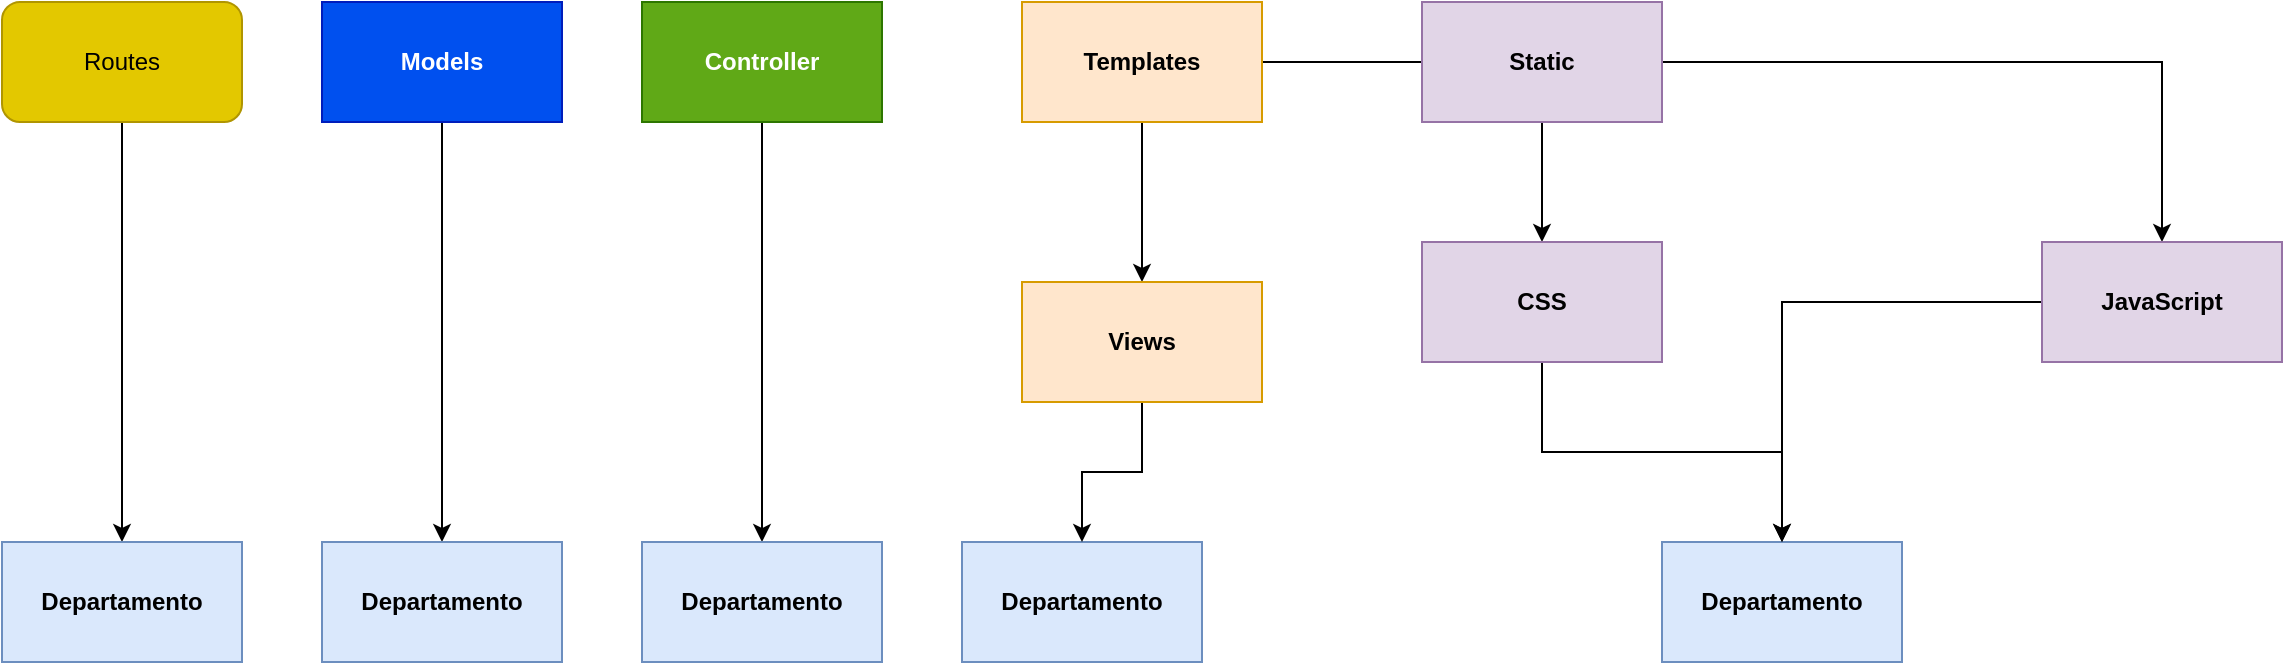 <mxfile version="22.1.7" type="device" pages="2">
  <diagram id="RgjUlyyOS3lhKfSxZqX-" name="Portal do CIC">
    <mxGraphModel dx="1938" dy="624" grid="1" gridSize="10" guides="1" tooltips="1" connect="1" arrows="1" fold="1" page="1" pageScale="1" pageWidth="1169" pageHeight="827" math="0" shadow="0">
      <root>
        <mxCell id="0" />
        <mxCell id="1" parent="0" />
        <mxCell id="PexIiTiH-9xfvqRzH_-h-6" value="" style="edgeStyle=orthogonalEdgeStyle;rounded=0;orthogonalLoop=1;jettySize=auto;html=1;endArrow=none;endFill=0;" edge="1" parent="1" source="PexIiTiH-9xfvqRzH_-h-1" target="PexIiTiH-9xfvqRzH_-h-5">
          <mxGeometry relative="1" as="geometry" />
        </mxCell>
        <mxCell id="PexIiTiH-9xfvqRzH_-h-23" style="edgeStyle=orthogonalEdgeStyle;rounded=0;orthogonalLoop=1;jettySize=auto;html=1;" edge="1" parent="1" source="PexIiTiH-9xfvqRzH_-h-1" target="PexIiTiH-9xfvqRzH_-h-21">
          <mxGeometry relative="1" as="geometry" />
        </mxCell>
        <mxCell id="PexIiTiH-9xfvqRzH_-h-1" value="Templates" style="rounded=0;whiteSpace=wrap;html=1;fillColor=#ffe6cc;strokeColor=#d79b00;fontStyle=1" vertex="1" parent="1">
          <mxGeometry x="240" y="60" width="120" height="60" as="geometry" />
        </mxCell>
        <mxCell id="PexIiTiH-9xfvqRzH_-h-3" value="Departamento" style="whiteSpace=wrap;html=1;fillColor=#dae8fc;strokeColor=#6c8ebf;rounded=0;fontStyle=1;" vertex="1" parent="1">
          <mxGeometry x="210" y="330" width="120" height="60" as="geometry" />
        </mxCell>
        <mxCell id="PexIiTiH-9xfvqRzH_-h-10" value="" style="edgeStyle=orthogonalEdgeStyle;rounded=0;orthogonalLoop=1;jettySize=auto;html=1;" edge="1" parent="1" source="PexIiTiH-9xfvqRzH_-h-5" target="PexIiTiH-9xfvqRzH_-h-9">
          <mxGeometry relative="1" as="geometry" />
        </mxCell>
        <mxCell id="PexIiTiH-9xfvqRzH_-h-16" style="edgeStyle=orthogonalEdgeStyle;rounded=0;orthogonalLoop=1;jettySize=auto;html=1;" edge="1" parent="1" source="PexIiTiH-9xfvqRzH_-h-5" target="PexIiTiH-9xfvqRzH_-h-12">
          <mxGeometry relative="1" as="geometry" />
        </mxCell>
        <mxCell id="PexIiTiH-9xfvqRzH_-h-5" value="Static" style="whiteSpace=wrap;html=1;fillColor=#e1d5e7;strokeColor=#9673a6;rounded=0;fontStyle=1;" vertex="1" parent="1">
          <mxGeometry x="440" y="60" width="120" height="60" as="geometry" />
        </mxCell>
        <mxCell id="PexIiTiH-9xfvqRzH_-h-7" value="Departamento" style="whiteSpace=wrap;html=1;fillColor=#dae8fc;strokeColor=#6c8ebf;rounded=0;fontStyle=1;" vertex="1" parent="1">
          <mxGeometry x="560" y="330" width="120" height="60" as="geometry" />
        </mxCell>
        <mxCell id="PexIiTiH-9xfvqRzH_-h-31" style="edgeStyle=orthogonalEdgeStyle;rounded=0;orthogonalLoop=1;jettySize=auto;html=1;entryX=0.5;entryY=0;entryDx=0;entryDy=0;" edge="1" parent="1" source="PexIiTiH-9xfvqRzH_-h-9" target="PexIiTiH-9xfvqRzH_-h-7">
          <mxGeometry relative="1" as="geometry" />
        </mxCell>
        <mxCell id="PexIiTiH-9xfvqRzH_-h-9" value="JavaScript" style="whiteSpace=wrap;html=1;fillColor=#e1d5e7;strokeColor=#9673a6;rounded=0;fontStyle=1;" vertex="1" parent="1">
          <mxGeometry x="750" y="180" width="120" height="60" as="geometry" />
        </mxCell>
        <mxCell id="PexIiTiH-9xfvqRzH_-h-14" style="edgeStyle=orthogonalEdgeStyle;rounded=0;orthogonalLoop=1;jettySize=auto;html=1;" edge="1" parent="1" source="PexIiTiH-9xfvqRzH_-h-12" target="PexIiTiH-9xfvqRzH_-h-7">
          <mxGeometry relative="1" as="geometry" />
        </mxCell>
        <mxCell id="PexIiTiH-9xfvqRzH_-h-12" value="CSS" style="whiteSpace=wrap;html=1;fillColor=#e1d5e7;strokeColor=#9673a6;rounded=0;fontStyle=1;" vertex="1" parent="1">
          <mxGeometry x="440" y="180" width="120" height="60" as="geometry" />
        </mxCell>
        <mxCell id="PexIiTiH-9xfvqRzH_-h-24" style="edgeStyle=orthogonalEdgeStyle;rounded=0;orthogonalLoop=1;jettySize=auto;html=1;" edge="1" parent="1" source="PexIiTiH-9xfvqRzH_-h-21" target="PexIiTiH-9xfvqRzH_-h-3">
          <mxGeometry relative="1" as="geometry" />
        </mxCell>
        <mxCell id="PexIiTiH-9xfvqRzH_-h-21" value="Views" style="whiteSpace=wrap;html=1;fillColor=#ffe6cc;strokeColor=#d79b00;rounded=0;fontStyle=1;" vertex="1" parent="1">
          <mxGeometry x="240" y="200" width="120" height="60" as="geometry" />
        </mxCell>
        <mxCell id="PexIiTiH-9xfvqRzH_-h-28" value="" style="edgeStyle=orthogonalEdgeStyle;rounded=0;orthogonalLoop=1;jettySize=auto;html=1;" edge="1" parent="1" source="PexIiTiH-9xfvqRzH_-h-25" target="PexIiTiH-9xfvqRzH_-h-27">
          <mxGeometry relative="1" as="geometry" />
        </mxCell>
        <mxCell id="PexIiTiH-9xfvqRzH_-h-25" value="Controller" style="rounded=0;whiteSpace=wrap;html=1;fontStyle=1;fillColor=#60a917;strokeColor=#2D7600;fontColor=#ffffff;" vertex="1" parent="1">
          <mxGeometry x="50" y="60" width="120" height="60" as="geometry" />
        </mxCell>
        <mxCell id="PexIiTiH-9xfvqRzH_-h-37" style="edgeStyle=orthogonalEdgeStyle;rounded=0;orthogonalLoop=1;jettySize=auto;html=1;" edge="1" parent="1" source="PexIiTiH-9xfvqRzH_-h-26" target="PexIiTiH-9xfvqRzH_-h-35">
          <mxGeometry relative="1" as="geometry" />
        </mxCell>
        <mxCell id="PexIiTiH-9xfvqRzH_-h-26" value="Models" style="rounded=0;whiteSpace=wrap;html=1;fontStyle=1;fillColor=#0050ef;strokeColor=#001DBC;fontColor=#ffffff;" vertex="1" parent="1">
          <mxGeometry x="-110" y="60" width="120" height="60" as="geometry" />
        </mxCell>
        <mxCell id="PexIiTiH-9xfvqRzH_-h-27" value="Departamento" style="whiteSpace=wrap;html=1;fillColor=#dae8fc;strokeColor=#6c8ebf;rounded=0;fontStyle=1;" vertex="1" parent="1">
          <mxGeometry x="50" y="330" width="120" height="60" as="geometry" />
        </mxCell>
        <mxCell id="PexIiTiH-9xfvqRzH_-h-35" value="Departamento" style="whiteSpace=wrap;html=1;fillColor=#dae8fc;strokeColor=#6c8ebf;rounded=0;fontStyle=1;" vertex="1" parent="1">
          <mxGeometry x="-110" y="330" width="120" height="60" as="geometry" />
        </mxCell>
        <mxCell id="PexIiTiH-9xfvqRzH_-h-42" value="" style="edgeStyle=orthogonalEdgeStyle;rounded=0;orthogonalLoop=1;jettySize=auto;html=1;" edge="1" parent="1" source="PexIiTiH-9xfvqRzH_-h-38" target="PexIiTiH-9xfvqRzH_-h-43">
          <mxGeometry relative="1" as="geometry">
            <mxPoint x="-210" y="330" as="targetPoint" />
          </mxGeometry>
        </mxCell>
        <mxCell id="PexIiTiH-9xfvqRzH_-h-38" value="Routes" style="rounded=1;whiteSpace=wrap;html=1;fillColor=#e3c800;fontColor=#000000;strokeColor=#B09500;" vertex="1" parent="1">
          <mxGeometry x="-270" y="60" width="120" height="60" as="geometry" />
        </mxCell>
        <mxCell id="PexIiTiH-9xfvqRzH_-h-43" value="Departamento" style="whiteSpace=wrap;html=1;fillColor=#dae8fc;strokeColor=#6c8ebf;rounded=0;fontStyle=1;" vertex="1" parent="1">
          <mxGeometry x="-270" y="330" width="120" height="60" as="geometry" />
        </mxCell>
      </root>
    </mxGraphModel>
  </diagram>
  <diagram id="V32fHa6XwLg2oz2dOdXt" name="Caso de Uso">
    <mxGraphModel dx="761" dy="446" grid="1" gridSize="10" guides="1" tooltips="1" connect="1" arrows="1" fold="1" page="1" pageScale="1" pageWidth="1169" pageHeight="827" math="0" shadow="0">
      <root>
        <mxCell id="0" />
        <mxCell id="1" parent="0" />
        <mxCell id="7-LFdCB3Adzbr_MkhoQj-3" value="" style="edgeStyle=orthogonalEdgeStyle;rounded=0;orthogonalLoop=1;jettySize=auto;html=1;" edge="1" parent="1" source="X94zHUlKwwAvXjaNLUaH-1" target="7-LFdCB3Adzbr_MkhoQj-2">
          <mxGeometry relative="1" as="geometry" />
        </mxCell>
        <mxCell id="X94zHUlKwwAvXjaNLUaH-1" value="Login" style="rounded=0;whiteSpace=wrap;html=1;" vertex="1" parent="1">
          <mxGeometry x="380" y="310" width="120" height="60" as="geometry" />
        </mxCell>
        <mxCell id="X94zHUlKwwAvXjaNLUaH-5" style="edgeStyle=orthogonalEdgeStyle;rounded=0;orthogonalLoop=1;jettySize=auto;html=1;" edge="1" parent="1" source="X94zHUlKwwAvXjaNLUaH-2" target="X94zHUlKwwAvXjaNLUaH-4">
          <mxGeometry relative="1" as="geometry" />
        </mxCell>
        <mxCell id="X94zHUlKwwAvXjaNLUaH-2" value="Cadastro" style="rounded=1;whiteSpace=wrap;html=1;" vertex="1" parent="1">
          <mxGeometry x="380" y="70" width="120" height="60" as="geometry" />
        </mxCell>
        <mxCell id="X94zHUlKwwAvXjaNLUaH-6" style="edgeStyle=orthogonalEdgeStyle;rounded=0;orthogonalLoop=1;jettySize=auto;html=1;" edge="1" parent="1" source="X94zHUlKwwAvXjaNLUaH-4" target="X94zHUlKwwAvXjaNLUaH-1">
          <mxGeometry relative="1" as="geometry" />
        </mxCell>
        <mxCell id="X94zHUlKwwAvXjaNLUaH-4" value="Confirmação de e-mail" style="rounded=0;whiteSpace=wrap;html=1;" vertex="1" parent="1">
          <mxGeometry x="380" y="190" width="120" height="60" as="geometry" />
        </mxCell>
        <mxCell id="7-LFdCB3Adzbr_MkhoQj-12" style="edgeStyle=orthogonalEdgeStyle;rounded=0;orthogonalLoop=1;jettySize=auto;html=1;entryX=0.5;entryY=0;entryDx=0;entryDy=0;" edge="1" parent="1" source="7-LFdCB3Adzbr_MkhoQj-2" target="7-LFdCB3Adzbr_MkhoQj-11">
          <mxGeometry relative="1" as="geometry" />
        </mxCell>
        <mxCell id="7-LFdCB3Adzbr_MkhoQj-2" value="Aplicação CIC" style="rounded=0;whiteSpace=wrap;html=1;fillColor=#d5e8d4;strokeColor=#82b366;" vertex="1" parent="1">
          <mxGeometry x="580" y="310" width="120" height="60" as="geometry" />
        </mxCell>
        <mxCell id="7-LFdCB3Adzbr_MkhoQj-7" value="" style="edgeStyle=orthogonalEdgeStyle;rounded=0;orthogonalLoop=1;jettySize=auto;html=1;" edge="1" parent="1" source="7-LFdCB3Adzbr_MkhoQj-4" target="7-LFdCB3Adzbr_MkhoQj-6">
          <mxGeometry relative="1" as="geometry" />
        </mxCell>
        <mxCell id="7-LFdCB3Adzbr_MkhoQj-8" value="" style="edgeStyle=orthogonalEdgeStyle;rounded=0;orthogonalLoop=1;jettySize=auto;html=1;" edge="1" parent="1" source="7-LFdCB3Adzbr_MkhoQj-4" target="7-LFdCB3Adzbr_MkhoQj-6">
          <mxGeometry relative="1" as="geometry" />
        </mxCell>
        <mxCell id="7-LFdCB3Adzbr_MkhoQj-10" style="edgeStyle=orthogonalEdgeStyle;rounded=0;orthogonalLoop=1;jettySize=auto;html=1;" edge="1" parent="1" source="7-LFdCB3Adzbr_MkhoQj-4" target="7-LFdCB3Adzbr_MkhoQj-9">
          <mxGeometry relative="1" as="geometry" />
        </mxCell>
        <mxCell id="7-LFdCB3Adzbr_MkhoQj-4" value="Lista de Execuções" style="rounded=0;whiteSpace=wrap;html=1;" vertex="1" parent="1">
          <mxGeometry x="580" y="560" width="120" height="60" as="geometry" />
        </mxCell>
        <mxCell id="7-LFdCB3Adzbr_MkhoQj-6" value="Relatórios" style="rounded=0;whiteSpace=wrap;html=1;" vertex="1" parent="1">
          <mxGeometry x="500" y="720" width="120" height="60" as="geometry" />
        </mxCell>
        <mxCell id="7-LFdCB3Adzbr_MkhoQj-9" value="Visões" style="rounded=0;whiteSpace=wrap;html=1;" vertex="1" parent="1">
          <mxGeometry x="680" y="720" width="120" height="60" as="geometry" />
        </mxCell>
        <mxCell id="7-LFdCB3Adzbr_MkhoQj-13" style="edgeStyle=orthogonalEdgeStyle;rounded=0;orthogonalLoop=1;jettySize=auto;html=1;entryX=0.5;entryY=0;entryDx=0;entryDy=0;" edge="1" parent="1" source="7-LFdCB3Adzbr_MkhoQj-11" target="7-LFdCB3Adzbr_MkhoQj-4">
          <mxGeometry relative="1" as="geometry" />
        </mxCell>
        <mxCell id="7-LFdCB3Adzbr_MkhoQj-14" style="edgeStyle=orthogonalEdgeStyle;rounded=0;orthogonalLoop=1;jettySize=auto;html=1;entryX=0.5;entryY=1;entryDx=0;entryDy=0;" edge="1" parent="1" source="7-LFdCB3Adzbr_MkhoQj-11" target="X94zHUlKwwAvXjaNLUaH-1">
          <mxGeometry relative="1" as="geometry" />
        </mxCell>
        <mxCell id="7-LFdCB3Adzbr_MkhoQj-11" value="Nível de&amp;nbsp; Acesso" style="rounded=0;whiteSpace=wrap;html=1;fillColor=#f8cecc;strokeColor=#b85450;" vertex="1" parent="1">
          <mxGeometry x="580" y="440" width="120" height="60" as="geometry" />
        </mxCell>
      </root>
    </mxGraphModel>
  </diagram>
</mxfile>
